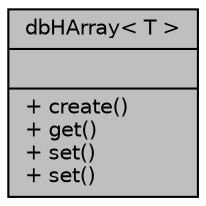 digraph "dbHArray&lt; T &gt;"
{
 // INTERACTIVE_SVG=YES
 // LATEX_PDF_SIZE
  edge [fontname="Helvetica",fontsize="10",labelfontname="Helvetica",labelfontsize="10"];
  node [fontname="Helvetica",fontsize="10",shape=record];
  Node1 [label="{dbHArray\< T \>\n||+ create()\l+ get()\l+ set()\l+ set()\l}",height=0.2,width=0.4,color="black", fillcolor="grey75", style="filled", fontcolor="black",tooltip=" "];
}

